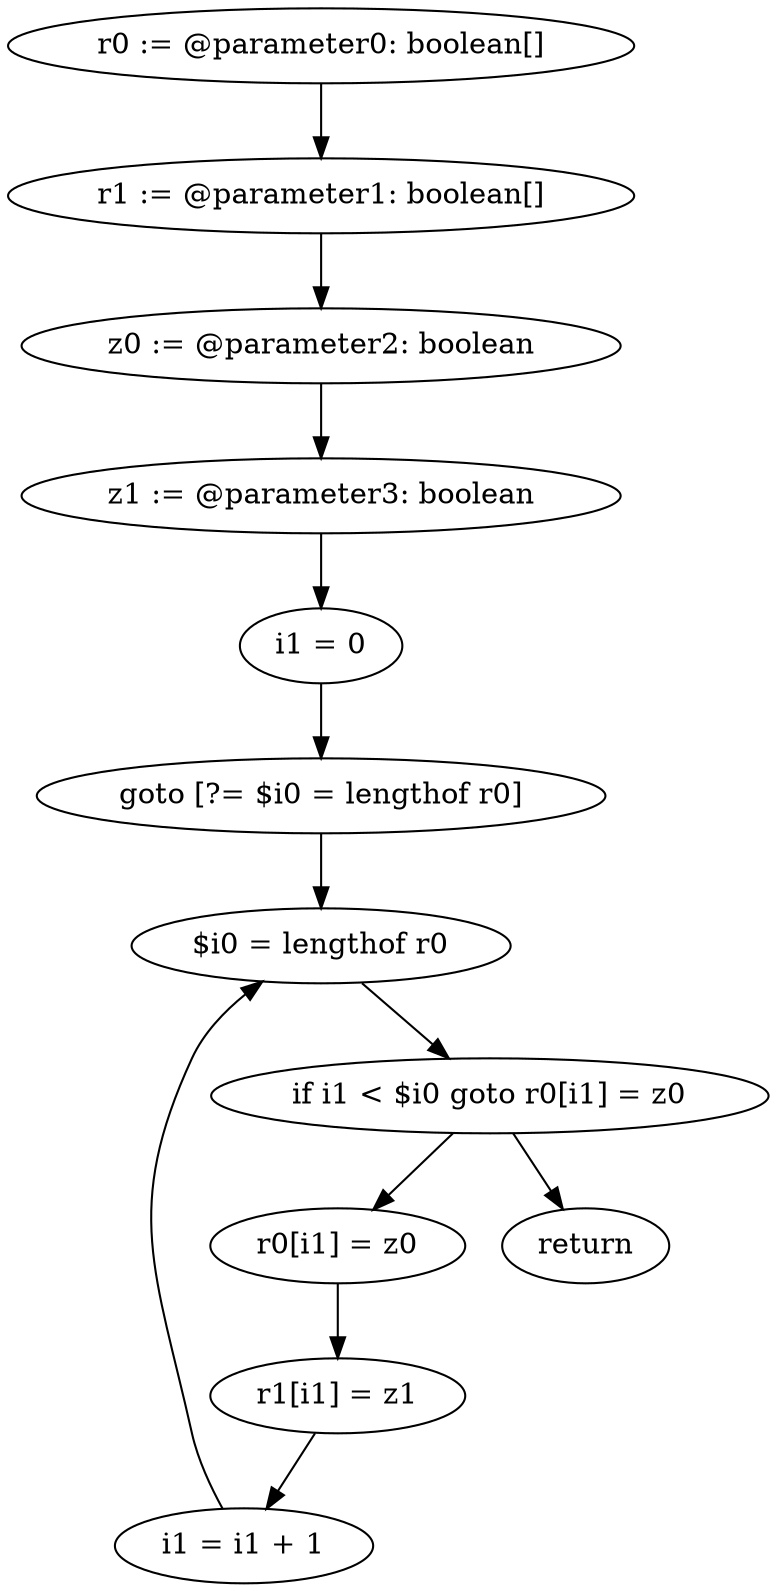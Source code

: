 digraph "unitGraph" {
    "r0 := @parameter0: boolean[]"
    "r1 := @parameter1: boolean[]"
    "z0 := @parameter2: boolean"
    "z1 := @parameter3: boolean"
    "i1 = 0"
    "goto [?= $i0 = lengthof r0]"
    "r0[i1] = z0"
    "r1[i1] = z1"
    "i1 = i1 + 1"
    "$i0 = lengthof r0"
    "if i1 < $i0 goto r0[i1] = z0"
    "return"
    "r0 := @parameter0: boolean[]"->"r1 := @parameter1: boolean[]";
    "r1 := @parameter1: boolean[]"->"z0 := @parameter2: boolean";
    "z0 := @parameter2: boolean"->"z1 := @parameter3: boolean";
    "z1 := @parameter3: boolean"->"i1 = 0";
    "i1 = 0"->"goto [?= $i0 = lengthof r0]";
    "goto [?= $i0 = lengthof r0]"->"$i0 = lengthof r0";
    "r0[i1] = z0"->"r1[i1] = z1";
    "r1[i1] = z1"->"i1 = i1 + 1";
    "i1 = i1 + 1"->"$i0 = lengthof r0";
    "$i0 = lengthof r0"->"if i1 < $i0 goto r0[i1] = z0";
    "if i1 < $i0 goto r0[i1] = z0"->"return";
    "if i1 < $i0 goto r0[i1] = z0"->"r0[i1] = z0";
}
